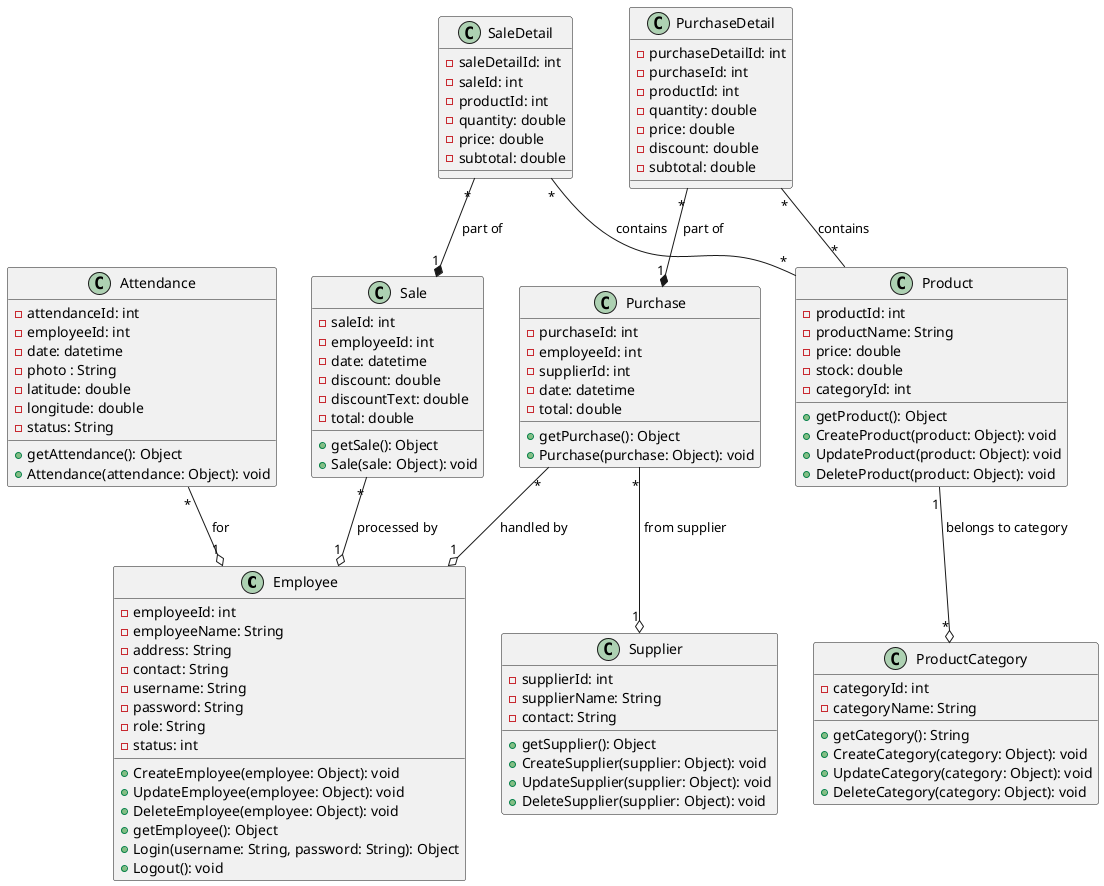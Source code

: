 @startuml DiagramClass_FREINZ
class Employee {
    - employeeId: int
    - employeeName: String
    - address: String
    - contact: String
    - username: String
    - password: String
    - role: String
    - status: int
    + CreateEmployee(employee: Object): void
    + UpdateEmployee(employee: Object): void
    + DeleteEmployee(employee: Object): void
    + getEmployee(): Object
    + Login(username: String, password: String): Object
    + Logout(): void
}

class Product {
    - productId: int
    - productName: String
    - price: double
    - stock: double
    - categoryId: int
    + getProduct(): Object
    + CreateProduct(product: Object): void
    + UpdateProduct(product: Object): void
    + DeleteProduct(product: Object): void
}

class ProductCategory {
    - categoryId: int
    - categoryName: String
    + getCategory(): String
    + CreateCategory(category: Object): void
    + UpdateCategory(category: Object): void
    + DeleteCategory(category: Object): void
}

class Attendance {
    - attendanceId: int
    - employeeId: int
    - date: datetime
    - photo : String
    - latitude: double
    - longitude: double
    - status: String
    + getAttendance(): Object
    + Attendance(attendance: Object): void
}

class Sale {
    - saleId: int
    - employeeId: int
    - date: datetime
    - discount: double
    - discountText: double
    - total: double
    + getSale(): Object
    + Sale(sale: Object): void
}

class SaleDetail {
    - saleDetailId: int
    - saleId: int
    - productId: int
    - quantity: double
    - price: double
    - subtotal: double
}

class Purchase {
    - purchaseId: int
    - employeeId: int
    - supplierId: int
    - date: datetime
    - total: double
    + getPurchase(): Object
    + Purchase(purchase: Object): void
}

class PurchaseDetail {
    - purchaseDetailId: int
    - purchaseId: int
    - productId: int
    - quantity: double
    - price: double
    - discount: double
    - subtotal: double
}

class Supplier {
    - supplierId: int
    - supplierName: String
    - contact: String
    + getSupplier(): Object
    + CreateSupplier(supplier: Object): void
    + UpdateSupplier(supplier: Object): void
    + DeleteSupplier(supplier: Object): void
}

Product "1" --o "*" ProductCategory : " belongs to category"
Sale "*" --o "1" Employee : " processed by"
Purchase "*" --o "1" Employee : " handled by"
Purchase "*" --o "1" Supplier : " from supplier"
Attendance "*" --o "1" Employee : " for"
SaleDetail "*" --* "1" Sale : " part of"
SaleDetail "*" -- "*" Product : " contains"
PurchaseDetail "*" --* "1" Purchase : " part of"
PurchaseDetail "*" -- "*" Product : " contains"

@enduml
